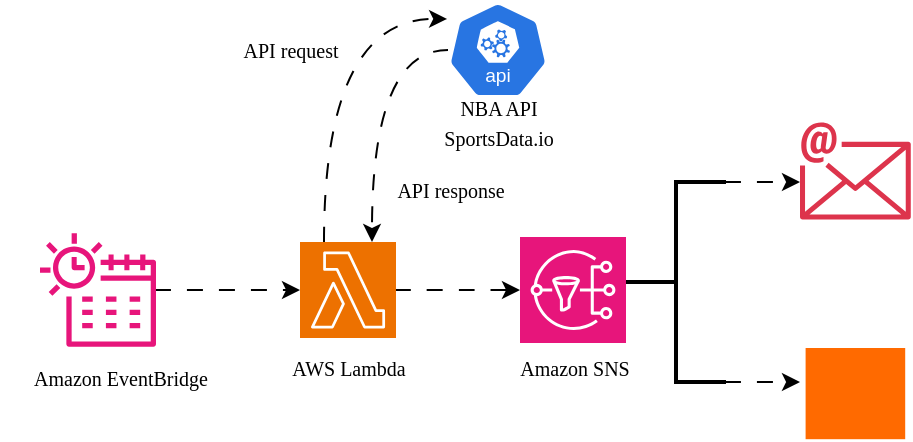 <mxfile version="26.0.4">
  <diagram name="Page-1" id="X-CGd8RmOUdNiGuNMknw">
    <mxGraphModel dx="838" dy="482" grid="0" gridSize="10" guides="1" tooltips="1" connect="1" arrows="1" fold="1" page="1" pageScale="1" pageWidth="827" pageHeight="1169" math="0" shadow="0">
      <root>
        <mxCell id="0" />
        <mxCell id="1" parent="0" />
        <mxCell id="qQXRW3p8ppKCnYw3b7h6-1" value="" style="aspect=fixed;sketch=0;html=1;dashed=0;whitespace=wrap;verticalLabelPosition=bottom;verticalAlign=top;fillColor=#2875E2;strokeColor=#ffffff;points=[[0.005,0.63,0],[0.1,0.2,0],[0.9,0.2,0],[0.5,0,0],[0.995,0.63,0],[0.72,0.99,0],[0.5,1,0],[0.28,0.99,0]];shape=mxgraph.kubernetes.icon2;kubernetesLabel=1;prIcon=api" vertex="1" parent="1">
          <mxGeometry x="364" y="70" width="50" height="48" as="geometry" />
        </mxCell>
        <mxCell id="qQXRW3p8ppKCnYw3b7h6-17" value="" style="edgeStyle=orthogonalEdgeStyle;curved=1;rounded=0;orthogonalLoop=1;jettySize=auto;html=1;flowAnimation=1;" edge="1" parent="1" source="qQXRW3p8ppKCnYw3b7h6-8" target="qQXRW3p8ppKCnYw3b7h6-16">
          <mxGeometry relative="1" as="geometry" />
        </mxCell>
        <mxCell id="qQXRW3p8ppKCnYw3b7h6-8" value="" style="sketch=0;points=[[0,0,0],[0.25,0,0],[0.5,0,0],[0.75,0,0],[1,0,0],[0,1,0],[0.25,1,0],[0.5,1,0],[0.75,1,0],[1,1,0],[0,0.25,0],[0,0.5,0],[0,0.75,0],[1,0.25,0],[1,0.5,0],[1,0.75,0]];outlineConnect=0;fontColor=#232F3E;fillColor=#ED7100;strokeColor=#ffffff;dashed=0;verticalLabelPosition=bottom;verticalAlign=top;align=center;html=1;fontSize=12;fontStyle=0;aspect=fixed;shape=mxgraph.aws4.resourceIcon;resIcon=mxgraph.aws4.lambda;" vertex="1" parent="1">
          <mxGeometry x="290" y="190" width="48" height="48" as="geometry" />
        </mxCell>
        <mxCell id="qQXRW3p8ppKCnYw3b7h6-12" value="" style="edgeStyle=orthogonalEdgeStyle;rounded=0;orthogonalLoop=1;jettySize=auto;html=1;flowAnimation=1;" edge="1" parent="1" source="qQXRW3p8ppKCnYw3b7h6-10" target="qQXRW3p8ppKCnYw3b7h6-8">
          <mxGeometry relative="1" as="geometry" />
        </mxCell>
        <mxCell id="qQXRW3p8ppKCnYw3b7h6-10" value="" style="sketch=0;outlineConnect=0;fontColor=#232F3E;gradientColor=none;fillColor=#E7157B;strokeColor=none;dashed=0;verticalLabelPosition=bottom;verticalAlign=top;align=center;html=1;fontSize=12;fontStyle=0;aspect=fixed;pointerEvents=1;shape=mxgraph.aws4.eventbridge_scheduler;" vertex="1" parent="1">
          <mxGeometry x="160" y="185" width="58" height="58" as="geometry" />
        </mxCell>
        <mxCell id="qQXRW3p8ppKCnYw3b7h6-13" style="edgeStyle=orthogonalEdgeStyle;curved=1;rounded=0;orthogonalLoop=1;jettySize=auto;html=1;entryX=0.75;entryY=0;entryDx=0;entryDy=0;entryPerimeter=0;flowAnimation=1;" edge="1" parent="1" source="qQXRW3p8ppKCnYw3b7h6-1" target="qQXRW3p8ppKCnYw3b7h6-8">
          <mxGeometry relative="1" as="geometry" />
        </mxCell>
        <mxCell id="qQXRW3p8ppKCnYw3b7h6-15" style="edgeStyle=orthogonalEdgeStyle;curved=1;rounded=0;orthogonalLoop=1;jettySize=auto;html=1;exitX=0.25;exitY=0;exitDx=0;exitDy=0;exitPerimeter=0;entryX=-0.009;entryY=0.176;entryDx=0;entryDy=0;entryPerimeter=0;flowAnimation=1;" edge="1" parent="1" source="qQXRW3p8ppKCnYw3b7h6-8" target="qQXRW3p8ppKCnYw3b7h6-1">
          <mxGeometry relative="1" as="geometry" />
        </mxCell>
        <mxCell id="qQXRW3p8ppKCnYw3b7h6-16" value="" style="sketch=0;points=[[0,0,0],[0.25,0,0],[0.5,0,0],[0.75,0,0],[1,0,0],[0,1,0],[0.25,1,0],[0.5,1,0],[0.75,1,0],[1,1,0],[0,0.25,0],[0,0.5,0],[0,0.75,0],[1,0.25,0],[1,0.5,0],[1,0.75,0]];outlineConnect=0;fontColor=#232F3E;fillColor=#E7157B;strokeColor=#ffffff;dashed=0;verticalLabelPosition=bottom;verticalAlign=top;align=center;html=1;fontSize=12;fontStyle=0;aspect=fixed;shape=mxgraph.aws4.resourceIcon;resIcon=mxgraph.aws4.sns;" vertex="1" parent="1">
          <mxGeometry x="400" y="187.5" width="53" height="53" as="geometry" />
        </mxCell>
        <mxCell id="qQXRW3p8ppKCnYw3b7h6-18" value="" style="sketch=0;outlineConnect=0;fontColor=#232F3E;gradientColor=none;fillColor=#DD344C;strokeColor=none;dashed=0;verticalLabelPosition=bottom;verticalAlign=top;align=center;html=1;fontSize=12;fontStyle=0;aspect=fixed;shape=mxgraph.aws4.email;" vertex="1" parent="1">
          <mxGeometry x="540" y="130" width="55.39" height="49" as="geometry" />
        </mxCell>
        <mxCell id="qQXRW3p8ppKCnYw3b7h6-19" value="" style="points=[];aspect=fixed;html=1;align=center;shadow=0;dashed=0;fillColor=#FF6A00;strokeColor=none;shape=mxgraph.alibaba_cloud.sms_short_message_service;" vertex="1" parent="1">
          <mxGeometry x="542.8" y="243" width="49.8" height="45.6" as="geometry" />
        </mxCell>
        <mxCell id="qQXRW3p8ppKCnYw3b7h6-39" style="edgeStyle=elbowEdgeStyle;rounded=0;orthogonalLoop=1;jettySize=auto;elbow=vertical;html=1;exitX=1;exitY=1;exitDx=0;exitDy=0;exitPerimeter=0;flowAnimation=1;fontFamily=Comic Sans MS;" edge="1" parent="1" source="qQXRW3p8ppKCnYw3b7h6-38">
          <mxGeometry relative="1" as="geometry">
            <mxPoint x="540" y="260.235" as="targetPoint" />
          </mxGeometry>
        </mxCell>
        <mxCell id="qQXRW3p8ppKCnYw3b7h6-40" style="edgeStyle=elbowEdgeStyle;rounded=0;orthogonalLoop=1;jettySize=auto;elbow=vertical;html=1;exitX=1;exitY=0;exitDx=0;exitDy=0;exitPerimeter=0;flowAnimation=1;" edge="1" parent="1" source="qQXRW3p8ppKCnYw3b7h6-38" target="qQXRW3p8ppKCnYw3b7h6-18">
          <mxGeometry relative="1" as="geometry" />
        </mxCell>
        <mxCell id="qQXRW3p8ppKCnYw3b7h6-38" value="" style="strokeWidth=2;html=1;shape=mxgraph.flowchart.annotation_2;align=left;labelPosition=right;pointerEvents=1;" vertex="1" parent="1">
          <mxGeometry x="453" y="160" width="50" height="100" as="geometry" />
        </mxCell>
        <mxCell id="qQXRW3p8ppKCnYw3b7h6-41" value="&lt;font face=&quot;Comic Sans MS&quot;&gt;&lt;span style=&quot;font-size: 10px;&quot;&gt;NBA API&lt;/span&gt;&lt;/font&gt;&lt;div&gt;&lt;font face=&quot;Comic Sans MS&quot;&gt;&lt;span style=&quot;font-size: 10px;&quot;&gt;SportsData.io&lt;/span&gt;&lt;/font&gt;&lt;/div&gt;" style="text;html=1;align=center;verticalAlign=middle;resizable=0;points=[];autosize=1;strokeColor=none;fillColor=none;" vertex="1" parent="1">
          <mxGeometry x="344" y="110" width="90" height="40" as="geometry" />
        </mxCell>
        <mxCell id="qQXRW3p8ppKCnYw3b7h6-42" value="&lt;font style=&quot;font-size: 10px;&quot; face=&quot;Comic Sans MS&quot;&gt;API request&lt;/font&gt;" style="text;html=1;align=center;verticalAlign=middle;resizable=0;points=[];autosize=1;strokeColor=none;fillColor=none;" vertex="1" parent="1">
          <mxGeometry x="245" y="79" width="80" height="30" as="geometry" />
        </mxCell>
        <mxCell id="qQXRW3p8ppKCnYw3b7h6-43" value="&lt;font style=&quot;font-size: 10px;&quot; face=&quot;Comic Sans MS&quot;&gt;API response&lt;/font&gt;" style="text;html=1;align=center;verticalAlign=middle;resizable=0;points=[];autosize=1;strokeColor=none;fillColor=none;" vertex="1" parent="1">
          <mxGeometry x="320" y="149" width="90" height="30" as="geometry" />
        </mxCell>
        <mxCell id="qQXRW3p8ppKCnYw3b7h6-44" value="&lt;font style=&quot;font-size: 10px;&quot; face=&quot;Comic Sans MS&quot;&gt;AWS Lambda&lt;/font&gt;" style="text;html=1;align=center;verticalAlign=middle;resizable=0;points=[];autosize=1;strokeColor=none;fillColor=none;" vertex="1" parent="1">
          <mxGeometry x="269" y="238" width="90" height="30" as="geometry" />
        </mxCell>
        <mxCell id="qQXRW3p8ppKCnYw3b7h6-47" value="&lt;font style=&quot;font-size: 10px;&quot; face=&quot;Comic Sans MS&quot;&gt;Amazon EventBridge&lt;/font&gt;" style="text;html=1;align=center;verticalAlign=middle;resizable=0;points=[];autosize=1;strokeColor=none;fillColor=none;" vertex="1" parent="1">
          <mxGeometry x="140" y="243" width="120" height="30" as="geometry" />
        </mxCell>
        <mxCell id="qQXRW3p8ppKCnYw3b7h6-48" value="&lt;font style=&quot;font-size: 10px;&quot; face=&quot;Comic Sans MS&quot;&gt;Amazon SNS&lt;/font&gt;" style="text;html=1;align=center;verticalAlign=middle;resizable=0;points=[];autosize=1;strokeColor=none;fillColor=none;" vertex="1" parent="1">
          <mxGeometry x="386.5" y="238" width="80" height="30" as="geometry" />
        </mxCell>
      </root>
    </mxGraphModel>
  </diagram>
</mxfile>
